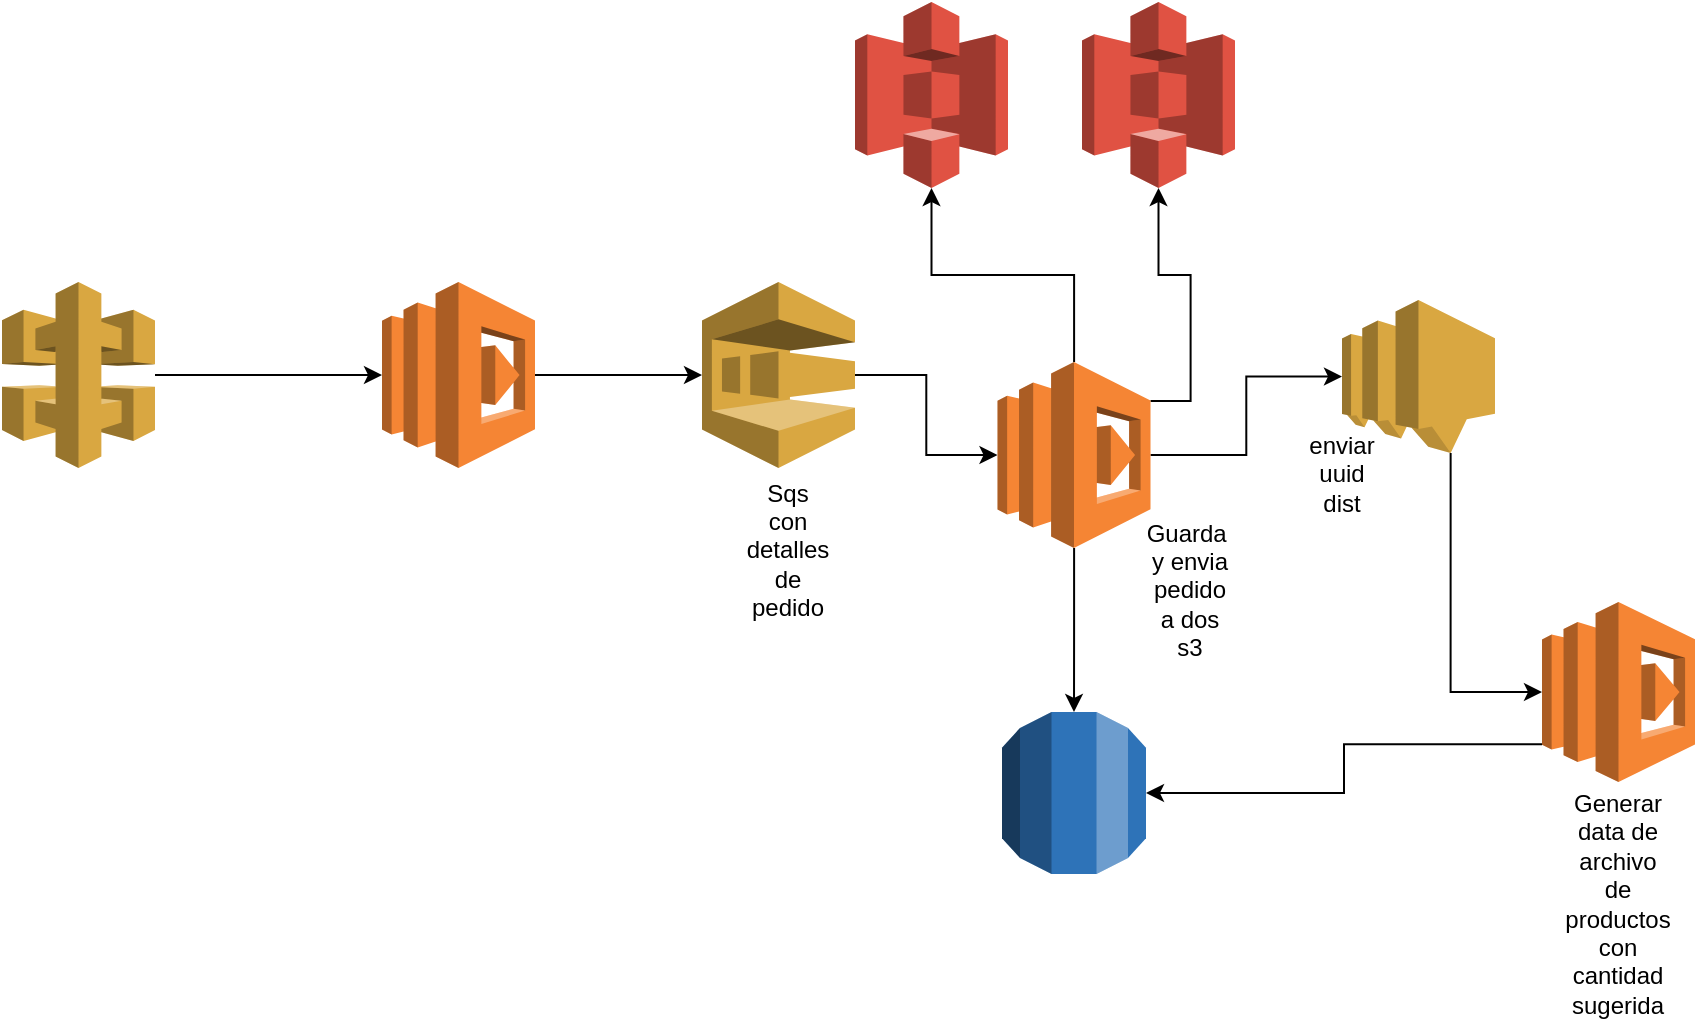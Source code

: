 <mxfile version="14.2.7" type="github">
  <diagram id="r_hhS5hyFo-DhM1qwHpe" name="Page-1">
    <mxGraphModel dx="878" dy="1370" grid="1" gridSize="10" guides="1" tooltips="1" connect="1" arrows="1" fold="1" page="1" pageScale="1" pageWidth="1400" pageHeight="850" math="0" shadow="0">
      <root>
        <mxCell id="0" />
        <mxCell id="1" parent="0" />
        <mxCell id="Ov6ocZPifTRl0TMpJtIu-7" value="" style="edgeStyle=orthogonalEdgeStyle;rounded=0;orthogonalLoop=1;jettySize=auto;html=1;" edge="1" parent="1" source="Ov6ocZPifTRl0TMpJtIu-2" target="Ov6ocZPifTRl0TMpJtIu-4">
          <mxGeometry relative="1" as="geometry" />
        </mxCell>
        <mxCell id="Ov6ocZPifTRl0TMpJtIu-2" value="" style="outlineConnect=0;dashed=0;verticalLabelPosition=bottom;verticalAlign=top;align=center;html=1;shape=mxgraph.aws3.lambda;fillColor=#F58534;gradientColor=none;" vertex="1" parent="1">
          <mxGeometry x="260" y="-670" width="76.5" height="93" as="geometry" />
        </mxCell>
        <mxCell id="Ov6ocZPifTRl0TMpJtIu-3" value="" style="outlineConnect=0;dashed=0;verticalLabelPosition=bottom;verticalAlign=top;align=center;html=1;shape=mxgraph.aws3.rds;fillColor=#2E73B8;gradientColor=none;" vertex="1" parent="1">
          <mxGeometry x="570" y="-455" width="72" height="81" as="geometry" />
        </mxCell>
        <mxCell id="Ov6ocZPifTRl0TMpJtIu-10" value="" style="edgeStyle=orthogonalEdgeStyle;rounded=0;orthogonalLoop=1;jettySize=auto;html=1;" edge="1" parent="1" source="Ov6ocZPifTRl0TMpJtIu-4" target="Ov6ocZPifTRl0TMpJtIu-9">
          <mxGeometry relative="1" as="geometry" />
        </mxCell>
        <mxCell id="Ov6ocZPifTRl0TMpJtIu-4" value="" style="outlineConnect=0;dashed=0;verticalLabelPosition=bottom;verticalAlign=top;align=center;html=1;shape=mxgraph.aws3.sqs;fillColor=#D9A741;gradientColor=none;" vertex="1" parent="1">
          <mxGeometry x="420" y="-670" width="76.5" height="93" as="geometry" />
        </mxCell>
        <mxCell id="Ov6ocZPifTRl0TMpJtIu-6" value="" style="edgeStyle=orthogonalEdgeStyle;rounded=0;orthogonalLoop=1;jettySize=auto;html=1;" edge="1" parent="1" source="Ov6ocZPifTRl0TMpJtIu-5" target="Ov6ocZPifTRl0TMpJtIu-2">
          <mxGeometry relative="1" as="geometry" />
        </mxCell>
        <mxCell id="Ov6ocZPifTRl0TMpJtIu-5" value="" style="outlineConnect=0;dashed=0;verticalLabelPosition=bottom;verticalAlign=top;align=center;html=1;shape=mxgraph.aws3.api_gateway;fillColor=#D9A741;gradientColor=none;" vertex="1" parent="1">
          <mxGeometry x="70" y="-670" width="76.5" height="93" as="geometry" />
        </mxCell>
        <mxCell id="Ov6ocZPifTRl0TMpJtIu-8" value="Sqs con&lt;br&gt;detalles de pedido" style="text;html=1;strokeColor=none;fillColor=none;align=center;verticalAlign=middle;whiteSpace=wrap;rounded=0;" vertex="1" parent="1">
          <mxGeometry x="443.25" y="-546" width="40" height="20" as="geometry" />
        </mxCell>
        <mxCell id="Ov6ocZPifTRl0TMpJtIu-11" value="" style="edgeStyle=orthogonalEdgeStyle;rounded=0;orthogonalLoop=1;jettySize=auto;html=1;" edge="1" parent="1" source="Ov6ocZPifTRl0TMpJtIu-9" target="Ov6ocZPifTRl0TMpJtIu-3">
          <mxGeometry relative="1" as="geometry" />
        </mxCell>
        <mxCell id="Ov6ocZPifTRl0TMpJtIu-13" value="" style="edgeStyle=orthogonalEdgeStyle;rounded=0;orthogonalLoop=1;jettySize=auto;html=1;" edge="1" parent="1" source="Ov6ocZPifTRl0TMpJtIu-9" target="Ov6ocZPifTRl0TMpJtIu-12">
          <mxGeometry relative="1" as="geometry" />
        </mxCell>
        <mxCell id="Ov6ocZPifTRl0TMpJtIu-21" value="" style="edgeStyle=orthogonalEdgeStyle;rounded=0;orthogonalLoop=1;jettySize=auto;html=1;" edge="1" parent="1" source="Ov6ocZPifTRl0TMpJtIu-9" target="Ov6ocZPifTRl0TMpJtIu-20">
          <mxGeometry relative="1" as="geometry" />
        </mxCell>
        <mxCell id="Ov6ocZPifTRl0TMpJtIu-23" style="edgeStyle=orthogonalEdgeStyle;rounded=0;orthogonalLoop=1;jettySize=auto;html=1;exitX=1;exitY=0.21;exitDx=0;exitDy=0;exitPerimeter=0;" edge="1" parent="1" source="Ov6ocZPifTRl0TMpJtIu-9" target="Ov6ocZPifTRl0TMpJtIu-22">
          <mxGeometry relative="1" as="geometry" />
        </mxCell>
        <mxCell id="Ov6ocZPifTRl0TMpJtIu-9" value="" style="outlineConnect=0;dashed=0;verticalLabelPosition=bottom;verticalAlign=top;align=center;html=1;shape=mxgraph.aws3.lambda;fillColor=#F58534;gradientColor=none;" vertex="1" parent="1">
          <mxGeometry x="567.75" y="-630" width="76.5" height="93" as="geometry" />
        </mxCell>
        <mxCell id="Ov6ocZPifTRl0TMpJtIu-15" style="edgeStyle=orthogonalEdgeStyle;rounded=0;orthogonalLoop=1;jettySize=auto;html=1;exitX=0.71;exitY=1;exitDx=0;exitDy=0;exitPerimeter=0;entryX=0;entryY=0.5;entryDx=0;entryDy=0;entryPerimeter=0;" edge="1" parent="1" source="Ov6ocZPifTRl0TMpJtIu-12" target="Ov6ocZPifTRl0TMpJtIu-14">
          <mxGeometry relative="1" as="geometry" />
        </mxCell>
        <mxCell id="Ov6ocZPifTRl0TMpJtIu-12" value="" style="outlineConnect=0;dashed=0;verticalLabelPosition=bottom;verticalAlign=top;align=center;html=1;shape=mxgraph.aws3.sns;fillColor=#D9A741;gradientColor=none;" vertex="1" parent="1">
          <mxGeometry x="740" y="-661" width="76.5" height="76.5" as="geometry" />
        </mxCell>
        <mxCell id="Ov6ocZPifTRl0TMpJtIu-18" style="edgeStyle=orthogonalEdgeStyle;rounded=0;orthogonalLoop=1;jettySize=auto;html=1;exitX=0;exitY=0.79;exitDx=0;exitDy=0;exitPerimeter=0;" edge="1" parent="1" source="Ov6ocZPifTRl0TMpJtIu-14" target="Ov6ocZPifTRl0TMpJtIu-3">
          <mxGeometry relative="1" as="geometry" />
        </mxCell>
        <mxCell id="Ov6ocZPifTRl0TMpJtIu-14" value="" style="outlineConnect=0;dashed=0;verticalLabelPosition=bottom;verticalAlign=top;align=center;html=1;shape=mxgraph.aws3.lambda;fillColor=#F58534;gradientColor=none;" vertex="1" parent="1">
          <mxGeometry x="840" y="-510" width="76.5" height="90" as="geometry" />
        </mxCell>
        <mxCell id="Ov6ocZPifTRl0TMpJtIu-17" value="Generar data de archivo de productos con cantidad sugerida" style="text;html=1;strokeColor=none;fillColor=none;align=center;verticalAlign=middle;whiteSpace=wrap;rounded=0;" vertex="1" parent="1">
          <mxGeometry x="858.25" y="-369" width="40" height="20" as="geometry" />
        </mxCell>
        <mxCell id="Ov6ocZPifTRl0TMpJtIu-19" value="enviar uuid dist" style="text;html=1;strokeColor=none;fillColor=none;align=center;verticalAlign=middle;whiteSpace=wrap;rounded=0;" vertex="1" parent="1">
          <mxGeometry x="720" y="-584" width="40" height="20" as="geometry" />
        </mxCell>
        <mxCell id="Ov6ocZPifTRl0TMpJtIu-20" value="" style="outlineConnect=0;dashed=0;verticalLabelPosition=bottom;verticalAlign=top;align=center;html=1;shape=mxgraph.aws3.s3;fillColor=#E05243;gradientColor=none;" vertex="1" parent="1">
          <mxGeometry x="496.5" y="-810" width="76.5" height="93" as="geometry" />
        </mxCell>
        <mxCell id="Ov6ocZPifTRl0TMpJtIu-22" value="" style="outlineConnect=0;dashed=0;verticalLabelPosition=bottom;verticalAlign=top;align=center;html=1;shape=mxgraph.aws3.s3;fillColor=#E05243;gradientColor=none;" vertex="1" parent="1">
          <mxGeometry x="610" y="-810" width="76.5" height="93" as="geometry" />
        </mxCell>
        <mxCell id="Ov6ocZPifTRl0TMpJtIu-24" value="Guarda&amp;nbsp; y envia pedido a dos s3" style="text;html=1;strokeColor=none;fillColor=none;align=center;verticalAlign=middle;whiteSpace=wrap;rounded=0;" vertex="1" parent="1">
          <mxGeometry x="644.25" y="-526" width="40" height="20" as="geometry" />
        </mxCell>
      </root>
    </mxGraphModel>
  </diagram>
</mxfile>
